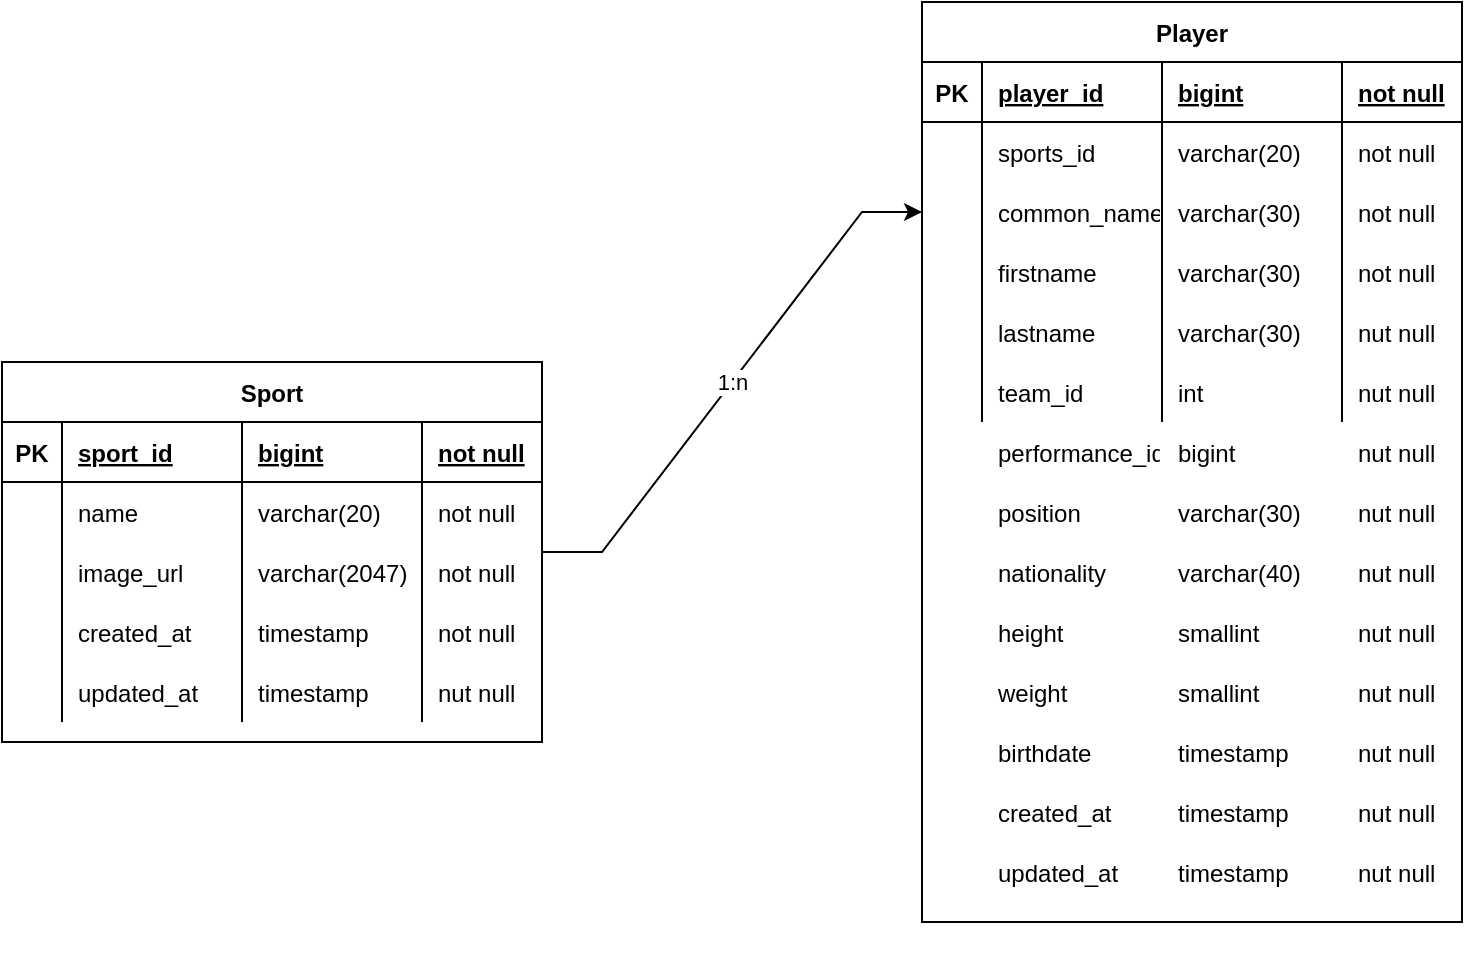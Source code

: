 <mxfile version="15.5.0" type="device"><diagram id="0nglCgXRLN3K0kIFxVAz" name="Page-1"><mxGraphModel dx="1167" dy="670" grid="1" gridSize="10" guides="1" tooltips="1" connect="1" arrows="1" fold="1" page="1" pageScale="1" pageWidth="827" pageHeight="1169" math="0" shadow="0"><root><mxCell id="0"/><mxCell id="1" parent="0"/><mxCell id="QvWTSDqB5AoYcqZgO9zM-27" value="1:n" style="edgeStyle=entityRelationEdgeStyle;rounded=0;orthogonalLoop=1;jettySize=auto;html=1;entryX=0;entryY=0.5;entryDx=0;entryDy=0;" parent="1" source="sSlwwLKLXFZYciMyNcI1-1" target="QvWTSDqB5AoYcqZgO9zM-12" edge="1"><mxGeometry relative="1" as="geometry"/></mxCell><mxCell id="sSlwwLKLXFZYciMyNcI1-1" value="Sport" style="shape=table;startSize=30;container=1;collapsible=1;childLayout=tableLayout;fixedRows=1;rowLines=0;fontStyle=1;align=center;resizeLast=1;" parent="1" vertex="1"><mxGeometry x="80" y="200" width="270" height="190" as="geometry"/></mxCell><mxCell id="sSlwwLKLXFZYciMyNcI1-2" value="" style="shape=partialRectangle;collapsible=0;dropTarget=0;pointerEvents=0;fillColor=none;top=0;left=0;bottom=1;right=0;points=[[0,0.5],[1,0.5]];portConstraint=eastwest;" parent="sSlwwLKLXFZYciMyNcI1-1" vertex="1"><mxGeometry y="30" width="270" height="30" as="geometry"/></mxCell><mxCell id="sSlwwLKLXFZYciMyNcI1-3" value="PK" style="shape=partialRectangle;connectable=0;fillColor=none;top=0;left=0;bottom=0;right=0;fontStyle=1;overflow=hidden;" parent="sSlwwLKLXFZYciMyNcI1-2" vertex="1"><mxGeometry width="30" height="30" as="geometry"><mxRectangle width="30" height="30" as="alternateBounds"/></mxGeometry></mxCell><mxCell id="sSlwwLKLXFZYciMyNcI1-4" value="sport_id" style="shape=partialRectangle;connectable=0;fillColor=none;top=0;left=0;bottom=0;right=0;align=left;spacingLeft=6;fontStyle=5;overflow=hidden;" parent="sSlwwLKLXFZYciMyNcI1-2" vertex="1"><mxGeometry x="30" width="90" height="30" as="geometry"><mxRectangle width="90" height="30" as="alternateBounds"/></mxGeometry></mxCell><mxCell id="sSlwwLKLXFZYciMyNcI1-26" value="bigint" style="shape=partialRectangle;connectable=0;fillColor=none;top=0;left=0;bottom=0;right=0;align=left;spacingLeft=6;fontStyle=5;overflow=hidden;" parent="sSlwwLKLXFZYciMyNcI1-2" vertex="1"><mxGeometry x="120" width="90" height="30" as="geometry"><mxRectangle width="90" height="30" as="alternateBounds"/></mxGeometry></mxCell><mxCell id="sSlwwLKLXFZYciMyNcI1-31" value="not null" style="shape=partialRectangle;connectable=0;fillColor=none;top=0;left=0;bottom=0;right=0;align=left;spacingLeft=6;fontStyle=5;overflow=hidden;" parent="sSlwwLKLXFZYciMyNcI1-2" vertex="1"><mxGeometry x="210" width="60" height="30" as="geometry"><mxRectangle width="60" height="30" as="alternateBounds"/></mxGeometry></mxCell><mxCell id="sSlwwLKLXFZYciMyNcI1-5" value="" style="shape=partialRectangle;collapsible=0;dropTarget=0;pointerEvents=0;fillColor=none;top=0;left=0;bottom=0;right=0;points=[[0,0.5],[1,0.5]];portConstraint=eastwest;" parent="sSlwwLKLXFZYciMyNcI1-1" vertex="1"><mxGeometry y="60" width="270" height="30" as="geometry"/></mxCell><mxCell id="sSlwwLKLXFZYciMyNcI1-6" value="" style="shape=partialRectangle;connectable=0;fillColor=none;top=0;left=0;bottom=0;right=0;editable=1;overflow=hidden;" parent="sSlwwLKLXFZYciMyNcI1-5" vertex="1"><mxGeometry width="30" height="30" as="geometry"><mxRectangle width="30" height="30" as="alternateBounds"/></mxGeometry></mxCell><mxCell id="sSlwwLKLXFZYciMyNcI1-7" value="name" style="shape=partialRectangle;connectable=0;fillColor=none;top=0;left=0;bottom=0;right=0;align=left;spacingLeft=6;overflow=hidden;" parent="sSlwwLKLXFZYciMyNcI1-5" vertex="1"><mxGeometry x="30" width="90" height="30" as="geometry"><mxRectangle width="90" height="30" as="alternateBounds"/></mxGeometry></mxCell><mxCell id="sSlwwLKLXFZYciMyNcI1-27" value="varchar(20)" style="shape=partialRectangle;connectable=0;fillColor=none;top=0;left=0;bottom=0;right=0;align=left;spacingLeft=6;overflow=hidden;" parent="sSlwwLKLXFZYciMyNcI1-5" vertex="1"><mxGeometry x="120" width="90" height="30" as="geometry"><mxRectangle width="90" height="30" as="alternateBounds"/></mxGeometry></mxCell><mxCell id="sSlwwLKLXFZYciMyNcI1-32" value="not null" style="shape=partialRectangle;connectable=0;fillColor=none;top=0;left=0;bottom=0;right=0;align=left;spacingLeft=6;overflow=hidden;" parent="sSlwwLKLXFZYciMyNcI1-5" vertex="1"><mxGeometry x="210" width="60" height="30" as="geometry"><mxRectangle width="60" height="30" as="alternateBounds"/></mxGeometry></mxCell><mxCell id="sSlwwLKLXFZYciMyNcI1-8" value="" style="shape=partialRectangle;collapsible=0;dropTarget=0;pointerEvents=0;fillColor=none;top=0;left=0;bottom=0;right=0;points=[[0,0.5],[1,0.5]];portConstraint=eastwest;" parent="sSlwwLKLXFZYciMyNcI1-1" vertex="1"><mxGeometry y="90" width="270" height="30" as="geometry"/></mxCell><mxCell id="sSlwwLKLXFZYciMyNcI1-9" value="" style="shape=partialRectangle;connectable=0;fillColor=none;top=0;left=0;bottom=0;right=0;editable=1;overflow=hidden;" parent="sSlwwLKLXFZYciMyNcI1-8" vertex="1"><mxGeometry width="30" height="30" as="geometry"><mxRectangle width="30" height="30" as="alternateBounds"/></mxGeometry></mxCell><mxCell id="sSlwwLKLXFZYciMyNcI1-10" value="image_url" style="shape=partialRectangle;connectable=0;fillColor=none;top=0;left=0;bottom=0;right=0;align=left;spacingLeft=6;overflow=hidden;" parent="sSlwwLKLXFZYciMyNcI1-8" vertex="1"><mxGeometry x="30" width="90" height="30" as="geometry"><mxRectangle width="90" height="30" as="alternateBounds"/></mxGeometry></mxCell><mxCell id="sSlwwLKLXFZYciMyNcI1-28" value="varchar(2047)" style="shape=partialRectangle;connectable=0;fillColor=none;top=0;left=0;bottom=0;right=0;align=left;spacingLeft=6;overflow=hidden;" parent="sSlwwLKLXFZYciMyNcI1-8" vertex="1"><mxGeometry x="120" width="90" height="30" as="geometry"><mxRectangle width="90" height="30" as="alternateBounds"/></mxGeometry></mxCell><mxCell id="sSlwwLKLXFZYciMyNcI1-33" value="not null" style="shape=partialRectangle;connectable=0;fillColor=none;top=0;left=0;bottom=0;right=0;align=left;spacingLeft=6;overflow=hidden;" parent="sSlwwLKLXFZYciMyNcI1-8" vertex="1"><mxGeometry x="210" width="60" height="30" as="geometry"><mxRectangle width="60" height="30" as="alternateBounds"/></mxGeometry></mxCell><mxCell id="sSlwwLKLXFZYciMyNcI1-11" value="" style="shape=partialRectangle;collapsible=0;dropTarget=0;pointerEvents=0;fillColor=none;top=0;left=0;bottom=0;right=0;points=[[0,0.5],[1,0.5]];portConstraint=eastwest;" parent="sSlwwLKLXFZYciMyNcI1-1" vertex="1"><mxGeometry y="120" width="270" height="30" as="geometry"/></mxCell><mxCell id="sSlwwLKLXFZYciMyNcI1-12" value="" style="shape=partialRectangle;connectable=0;fillColor=none;top=0;left=0;bottom=0;right=0;editable=1;overflow=hidden;" parent="sSlwwLKLXFZYciMyNcI1-11" vertex="1"><mxGeometry width="30" height="30" as="geometry"><mxRectangle width="30" height="30" as="alternateBounds"/></mxGeometry></mxCell><mxCell id="sSlwwLKLXFZYciMyNcI1-13" value="created_at" style="shape=partialRectangle;connectable=0;fillColor=none;top=0;left=0;bottom=0;right=0;align=left;spacingLeft=6;overflow=hidden;" parent="sSlwwLKLXFZYciMyNcI1-11" vertex="1"><mxGeometry x="30" width="90" height="30" as="geometry"><mxRectangle width="90" height="30" as="alternateBounds"/></mxGeometry></mxCell><mxCell id="sSlwwLKLXFZYciMyNcI1-29" value="timestamp" style="shape=partialRectangle;connectable=0;fillColor=none;top=0;left=0;bottom=0;right=0;align=left;spacingLeft=6;overflow=hidden;" parent="sSlwwLKLXFZYciMyNcI1-11" vertex="1"><mxGeometry x="120" width="90" height="30" as="geometry"><mxRectangle width="90" height="30" as="alternateBounds"/></mxGeometry></mxCell><mxCell id="sSlwwLKLXFZYciMyNcI1-34" value="not null" style="shape=partialRectangle;connectable=0;fillColor=none;top=0;left=0;bottom=0;right=0;align=left;spacingLeft=6;overflow=hidden;" parent="sSlwwLKLXFZYciMyNcI1-11" vertex="1"><mxGeometry x="210" width="60" height="30" as="geometry"><mxRectangle width="60" height="30" as="alternateBounds"/></mxGeometry></mxCell><mxCell id="sSlwwLKLXFZYciMyNcI1-23" style="shape=partialRectangle;collapsible=0;dropTarget=0;pointerEvents=0;fillColor=none;top=0;left=0;bottom=0;right=0;points=[[0,0.5],[1,0.5]];portConstraint=eastwest;" parent="sSlwwLKLXFZYciMyNcI1-1" vertex="1"><mxGeometry y="150" width="270" height="30" as="geometry"/></mxCell><mxCell id="sSlwwLKLXFZYciMyNcI1-24" style="shape=partialRectangle;connectable=0;fillColor=none;top=0;left=0;bottom=0;right=0;editable=1;overflow=hidden;" parent="sSlwwLKLXFZYciMyNcI1-23" vertex="1"><mxGeometry width="30" height="30" as="geometry"><mxRectangle width="30" height="30" as="alternateBounds"/></mxGeometry></mxCell><mxCell id="sSlwwLKLXFZYciMyNcI1-25" value="updated_at" style="shape=partialRectangle;connectable=0;fillColor=none;top=0;left=0;bottom=0;right=0;align=left;spacingLeft=6;overflow=hidden;" parent="sSlwwLKLXFZYciMyNcI1-23" vertex="1"><mxGeometry x="30" width="90" height="30" as="geometry"><mxRectangle width="90" height="30" as="alternateBounds"/></mxGeometry></mxCell><mxCell id="sSlwwLKLXFZYciMyNcI1-30" value="timestamp" style="shape=partialRectangle;connectable=0;fillColor=none;top=0;left=0;bottom=0;right=0;align=left;spacingLeft=6;overflow=hidden;" parent="sSlwwLKLXFZYciMyNcI1-23" vertex="1"><mxGeometry x="120" width="90" height="30" as="geometry"><mxRectangle width="90" height="30" as="alternateBounds"/></mxGeometry></mxCell><mxCell id="sSlwwLKLXFZYciMyNcI1-35" value="nut null" style="shape=partialRectangle;connectable=0;fillColor=none;top=0;left=0;bottom=0;right=0;align=left;spacingLeft=6;overflow=hidden;" parent="sSlwwLKLXFZYciMyNcI1-23" vertex="1"><mxGeometry x="210" width="60" height="30" as="geometry"><mxRectangle width="60" height="30" as="alternateBounds"/></mxGeometry></mxCell><mxCell id="QvWTSDqB5AoYcqZgO9zM-1" value="Player" style="shape=table;startSize=30;container=1;collapsible=1;childLayout=tableLayout;fixedRows=1;rowLines=0;fontStyle=1;align=center;resizeLast=1;" parent="1" vertex="1"><mxGeometry x="540" y="20" width="270" height="460" as="geometry"/></mxCell><mxCell id="QvWTSDqB5AoYcqZgO9zM-2" value="" style="shape=partialRectangle;collapsible=0;dropTarget=0;pointerEvents=0;fillColor=none;top=0;left=0;bottom=1;right=0;points=[[0,0.5],[1,0.5]];portConstraint=eastwest;" parent="QvWTSDqB5AoYcqZgO9zM-1" vertex="1"><mxGeometry y="30" width="270" height="30" as="geometry"/></mxCell><mxCell id="QvWTSDqB5AoYcqZgO9zM-3" value="PK" style="shape=partialRectangle;connectable=0;fillColor=none;top=0;left=0;bottom=0;right=0;fontStyle=1;overflow=hidden;" parent="QvWTSDqB5AoYcqZgO9zM-2" vertex="1"><mxGeometry width="30" height="30" as="geometry"><mxRectangle width="30" height="30" as="alternateBounds"/></mxGeometry></mxCell><mxCell id="QvWTSDqB5AoYcqZgO9zM-4" value="player_id" style="shape=partialRectangle;connectable=0;fillColor=none;top=0;left=0;bottom=0;right=0;align=left;spacingLeft=6;fontStyle=5;overflow=hidden;" parent="QvWTSDqB5AoYcqZgO9zM-2" vertex="1"><mxGeometry x="30" width="90" height="30" as="geometry"><mxRectangle width="90" height="30" as="alternateBounds"/></mxGeometry></mxCell><mxCell id="QvWTSDqB5AoYcqZgO9zM-5" value="bigint" style="shape=partialRectangle;connectable=0;fillColor=none;top=0;left=0;bottom=0;right=0;align=left;spacingLeft=6;fontStyle=5;overflow=hidden;" parent="QvWTSDqB5AoYcqZgO9zM-2" vertex="1"><mxGeometry x="120" width="90" height="30" as="geometry"><mxRectangle width="90" height="30" as="alternateBounds"/></mxGeometry></mxCell><mxCell id="QvWTSDqB5AoYcqZgO9zM-6" value="not null" style="shape=partialRectangle;connectable=0;fillColor=none;top=0;left=0;bottom=0;right=0;align=left;spacingLeft=6;fontStyle=5;overflow=hidden;" parent="QvWTSDqB5AoYcqZgO9zM-2" vertex="1"><mxGeometry x="210" width="60" height="30" as="geometry"><mxRectangle width="60" height="30" as="alternateBounds"/></mxGeometry></mxCell><mxCell id="QvWTSDqB5AoYcqZgO9zM-7" value="" style="shape=partialRectangle;collapsible=0;dropTarget=0;pointerEvents=0;fillColor=none;top=0;left=0;bottom=0;right=0;points=[[0,0.5],[1,0.5]];portConstraint=eastwest;" parent="QvWTSDqB5AoYcqZgO9zM-1" vertex="1"><mxGeometry y="60" width="270" height="30" as="geometry"/></mxCell><mxCell id="QvWTSDqB5AoYcqZgO9zM-8" value="" style="shape=partialRectangle;connectable=0;fillColor=none;top=0;left=0;bottom=0;right=0;editable=1;overflow=hidden;" parent="QvWTSDqB5AoYcqZgO9zM-7" vertex="1"><mxGeometry width="30" height="30" as="geometry"><mxRectangle width="30" height="30" as="alternateBounds"/></mxGeometry></mxCell><mxCell id="QvWTSDqB5AoYcqZgO9zM-9" value="sports_id" style="shape=partialRectangle;connectable=0;fillColor=none;top=0;left=0;bottom=0;right=0;align=left;spacingLeft=6;overflow=hidden;" parent="QvWTSDqB5AoYcqZgO9zM-7" vertex="1"><mxGeometry x="30" width="90" height="30" as="geometry"><mxRectangle width="90" height="30" as="alternateBounds"/></mxGeometry></mxCell><mxCell id="QvWTSDqB5AoYcqZgO9zM-10" value="varchar(20)" style="shape=partialRectangle;connectable=0;fillColor=none;top=0;left=0;bottom=0;right=0;align=left;spacingLeft=6;overflow=hidden;" parent="QvWTSDqB5AoYcqZgO9zM-7" vertex="1"><mxGeometry x="120" width="90" height="30" as="geometry"><mxRectangle width="90" height="30" as="alternateBounds"/></mxGeometry></mxCell><mxCell id="QvWTSDqB5AoYcqZgO9zM-11" value="not null" style="shape=partialRectangle;connectable=0;fillColor=none;top=0;left=0;bottom=0;right=0;align=left;spacingLeft=6;overflow=hidden;" parent="QvWTSDqB5AoYcqZgO9zM-7" vertex="1"><mxGeometry x="210" width="60" height="30" as="geometry"><mxRectangle width="60" height="30" as="alternateBounds"/></mxGeometry></mxCell><mxCell id="QvWTSDqB5AoYcqZgO9zM-12" value="" style="shape=partialRectangle;collapsible=0;dropTarget=0;pointerEvents=0;fillColor=none;top=0;left=0;bottom=0;right=0;points=[[0,0.5],[1,0.5]];portConstraint=eastwest;" parent="QvWTSDqB5AoYcqZgO9zM-1" vertex="1"><mxGeometry y="90" width="270" height="30" as="geometry"/></mxCell><mxCell id="QvWTSDqB5AoYcqZgO9zM-13" value="" style="shape=partialRectangle;connectable=0;fillColor=none;top=0;left=0;bottom=0;right=0;editable=1;overflow=hidden;" parent="QvWTSDqB5AoYcqZgO9zM-12" vertex="1"><mxGeometry width="30" height="30" as="geometry"><mxRectangle width="30" height="30" as="alternateBounds"/></mxGeometry></mxCell><mxCell id="QvWTSDqB5AoYcqZgO9zM-14" value="common_name" style="shape=partialRectangle;connectable=0;fillColor=none;top=0;left=0;bottom=0;right=0;align=left;spacingLeft=6;overflow=hidden;" parent="QvWTSDqB5AoYcqZgO9zM-12" vertex="1"><mxGeometry x="30" width="90" height="30" as="geometry"><mxRectangle width="90" height="30" as="alternateBounds"/></mxGeometry></mxCell><mxCell id="QvWTSDqB5AoYcqZgO9zM-15" value="varchar(30)" style="shape=partialRectangle;connectable=0;fillColor=none;top=0;left=0;bottom=0;right=0;align=left;spacingLeft=6;overflow=hidden;" parent="QvWTSDqB5AoYcqZgO9zM-12" vertex="1"><mxGeometry x="120" width="90" height="30" as="geometry"><mxRectangle width="90" height="30" as="alternateBounds"/></mxGeometry></mxCell><mxCell id="QvWTSDqB5AoYcqZgO9zM-16" value="not null" style="shape=partialRectangle;connectable=0;fillColor=none;top=0;left=0;bottom=0;right=0;align=left;spacingLeft=6;overflow=hidden;" parent="QvWTSDqB5AoYcqZgO9zM-12" vertex="1"><mxGeometry x="210" width="60" height="30" as="geometry"><mxRectangle width="60" height="30" as="alternateBounds"/></mxGeometry></mxCell><mxCell id="QvWTSDqB5AoYcqZgO9zM-17" value="" style="shape=partialRectangle;collapsible=0;dropTarget=0;pointerEvents=0;fillColor=none;top=0;left=0;bottom=0;right=0;points=[[0,0.5],[1,0.5]];portConstraint=eastwest;" parent="QvWTSDqB5AoYcqZgO9zM-1" vertex="1"><mxGeometry y="120" width="270" height="30" as="geometry"/></mxCell><mxCell id="QvWTSDqB5AoYcqZgO9zM-18" value="" style="shape=partialRectangle;connectable=0;fillColor=none;top=0;left=0;bottom=0;right=0;editable=1;overflow=hidden;" parent="QvWTSDqB5AoYcqZgO9zM-17" vertex="1"><mxGeometry width="30" height="30" as="geometry"><mxRectangle width="30" height="30" as="alternateBounds"/></mxGeometry></mxCell><mxCell id="QvWTSDqB5AoYcqZgO9zM-19" value="firstname" style="shape=partialRectangle;connectable=0;fillColor=none;top=0;left=0;bottom=0;right=0;align=left;spacingLeft=6;overflow=hidden;" parent="QvWTSDqB5AoYcqZgO9zM-17" vertex="1"><mxGeometry x="30" width="90" height="30" as="geometry"><mxRectangle width="90" height="30" as="alternateBounds"/></mxGeometry></mxCell><mxCell id="QvWTSDqB5AoYcqZgO9zM-20" value="varchar(30)" style="shape=partialRectangle;connectable=0;fillColor=none;top=0;left=0;bottom=0;right=0;align=left;spacingLeft=6;overflow=hidden;" parent="QvWTSDqB5AoYcqZgO9zM-17" vertex="1"><mxGeometry x="120" width="90" height="30" as="geometry"><mxRectangle width="90" height="30" as="alternateBounds"/></mxGeometry></mxCell><mxCell id="QvWTSDqB5AoYcqZgO9zM-21" value="not null" style="shape=partialRectangle;connectable=0;fillColor=none;top=0;left=0;bottom=0;right=0;align=left;spacingLeft=6;overflow=hidden;" parent="QvWTSDqB5AoYcqZgO9zM-17" vertex="1"><mxGeometry x="210" width="60" height="30" as="geometry"><mxRectangle width="60" height="30" as="alternateBounds"/></mxGeometry></mxCell><mxCell id="QvWTSDqB5AoYcqZgO9zM-88" style="shape=partialRectangle;collapsible=0;dropTarget=0;pointerEvents=0;fillColor=none;top=0;left=0;bottom=0;right=0;points=[[0,0.5],[1,0.5]];portConstraint=eastwest;" parent="QvWTSDqB5AoYcqZgO9zM-1" vertex="1"><mxGeometry y="150" width="270" height="30" as="geometry"/></mxCell><mxCell id="QvWTSDqB5AoYcqZgO9zM-89" style="shape=partialRectangle;connectable=0;fillColor=none;top=0;left=0;bottom=0;right=0;editable=1;overflow=hidden;" parent="QvWTSDqB5AoYcqZgO9zM-88" vertex="1"><mxGeometry width="30" height="30" as="geometry"><mxRectangle width="30" height="30" as="alternateBounds"/></mxGeometry></mxCell><mxCell id="QvWTSDqB5AoYcqZgO9zM-90" value="lastname" style="shape=partialRectangle;connectable=0;fillColor=none;top=0;left=0;bottom=0;right=0;align=left;spacingLeft=6;overflow=hidden;" parent="QvWTSDqB5AoYcqZgO9zM-88" vertex="1"><mxGeometry x="30" width="90" height="30" as="geometry"><mxRectangle width="90" height="30" as="alternateBounds"/></mxGeometry></mxCell><mxCell id="QvWTSDqB5AoYcqZgO9zM-91" value="varchar(30)" style="shape=partialRectangle;connectable=0;fillColor=none;top=0;left=0;bottom=0;right=0;align=left;spacingLeft=6;overflow=hidden;" parent="QvWTSDqB5AoYcqZgO9zM-88" vertex="1"><mxGeometry x="120" width="90" height="30" as="geometry"><mxRectangle width="90" height="30" as="alternateBounds"/></mxGeometry></mxCell><mxCell id="QvWTSDqB5AoYcqZgO9zM-92" value="nut null" style="shape=partialRectangle;connectable=0;fillColor=none;top=0;left=0;bottom=0;right=0;align=left;spacingLeft=6;overflow=hidden;" parent="QvWTSDqB5AoYcqZgO9zM-88" vertex="1"><mxGeometry x="210" width="60" height="30" as="geometry"><mxRectangle width="60" height="30" as="alternateBounds"/></mxGeometry></mxCell><mxCell id="QvWTSDqB5AoYcqZgO9zM-93" style="shape=partialRectangle;collapsible=0;dropTarget=0;pointerEvents=0;fillColor=none;top=0;left=0;bottom=0;right=0;points=[[0,0.5],[1,0.5]];portConstraint=eastwest;" parent="QvWTSDqB5AoYcqZgO9zM-1" vertex="1"><mxGeometry y="180" width="270" height="30" as="geometry"/></mxCell><mxCell id="QvWTSDqB5AoYcqZgO9zM-94" style="shape=partialRectangle;connectable=0;fillColor=none;top=0;left=0;bottom=0;right=0;editable=1;overflow=hidden;" parent="QvWTSDqB5AoYcqZgO9zM-93" vertex="1"><mxGeometry width="30" height="30" as="geometry"><mxRectangle width="30" height="30" as="alternateBounds"/></mxGeometry></mxCell><mxCell id="QvWTSDqB5AoYcqZgO9zM-95" value="" style="shape=partialRectangle;connectable=0;fillColor=none;top=0;left=0;bottom=0;right=0;align=left;spacingLeft=6;overflow=hidden;" parent="QvWTSDqB5AoYcqZgO9zM-93" vertex="1"><mxGeometry x="30" width="90" height="30" as="geometry"><mxRectangle width="90" height="30" as="alternateBounds"/></mxGeometry></mxCell><mxCell id="QvWTSDqB5AoYcqZgO9zM-96" value="" style="shape=partialRectangle;connectable=0;fillColor=none;top=0;left=0;bottom=0;right=0;align=left;spacingLeft=6;overflow=hidden;" parent="QvWTSDqB5AoYcqZgO9zM-93" vertex="1"><mxGeometry x="120" width="90" height="30" as="geometry"><mxRectangle width="90" height="30" as="alternateBounds"/></mxGeometry></mxCell><mxCell id="QvWTSDqB5AoYcqZgO9zM-97" value="" style="shape=partialRectangle;connectable=0;fillColor=none;top=0;left=0;bottom=0;right=0;align=left;spacingLeft=6;overflow=hidden;" parent="QvWTSDqB5AoYcqZgO9zM-93" vertex="1"><mxGeometry x="210" width="60" height="30" as="geometry"><mxRectangle width="60" height="30" as="alternateBounds"/></mxGeometry></mxCell><mxCell id="GW5I81-F5T0GL000kvfF-56" style="shape=partialRectangle;collapsible=0;dropTarget=0;pointerEvents=0;fillColor=none;top=0;left=0;bottom=0;right=0;points=[[0,0.5],[1,0.5]];portConstraint=eastwest;" vertex="1" parent="1"><mxGeometry x="540" y="200" width="270" height="30" as="geometry"/></mxCell><mxCell id="GW5I81-F5T0GL000kvfF-57" style="shape=partialRectangle;connectable=0;fillColor=none;top=0;left=0;bottom=0;right=0;editable=1;overflow=hidden;" vertex="1" parent="GW5I81-F5T0GL000kvfF-56"><mxGeometry width="30" height="30" as="geometry"><mxRectangle width="30" height="30" as="alternateBounds"/></mxGeometry></mxCell><mxCell id="GW5I81-F5T0GL000kvfF-58" value="team_id" style="shape=partialRectangle;connectable=0;fillColor=none;top=0;left=0;bottom=0;right=0;align=left;spacingLeft=6;overflow=hidden;" vertex="1" parent="GW5I81-F5T0GL000kvfF-56"><mxGeometry x="30" width="90" height="30" as="geometry"><mxRectangle width="90" height="30" as="alternateBounds"/></mxGeometry></mxCell><mxCell id="GW5I81-F5T0GL000kvfF-59" value="int" style="shape=partialRectangle;connectable=0;fillColor=none;top=0;left=0;bottom=0;right=0;align=left;spacingLeft=6;overflow=hidden;" vertex="1" parent="GW5I81-F5T0GL000kvfF-56"><mxGeometry x="120" width="90" height="30" as="geometry"><mxRectangle width="90" height="30" as="alternateBounds"/></mxGeometry></mxCell><mxCell id="GW5I81-F5T0GL000kvfF-60" value="nut null" style="shape=partialRectangle;connectable=0;fillColor=none;top=0;left=0;bottom=0;right=0;align=left;spacingLeft=6;overflow=hidden;" vertex="1" parent="GW5I81-F5T0GL000kvfF-56"><mxGeometry x="210" width="60" height="30" as="geometry"><mxRectangle width="60" height="30" as="alternateBounds"/></mxGeometry></mxCell><mxCell id="GW5I81-F5T0GL000kvfF-61" style="shape=partialRectangle;collapsible=0;dropTarget=0;pointerEvents=0;fillColor=none;top=0;left=0;bottom=0;right=0;points=[[0,0.5],[1,0.5]];portConstraint=eastwest;" vertex="1" parent="1"><mxGeometry x="540" y="230" width="270" height="30" as="geometry"/></mxCell><mxCell id="GW5I81-F5T0GL000kvfF-62" style="shape=partialRectangle;connectable=0;fillColor=none;top=0;left=0;bottom=0;right=0;editable=1;overflow=hidden;" vertex="1" parent="GW5I81-F5T0GL000kvfF-61"><mxGeometry width="30" height="30" as="geometry"><mxRectangle width="30" height="30" as="alternateBounds"/></mxGeometry></mxCell><mxCell id="GW5I81-F5T0GL000kvfF-63" value="performance_id" style="shape=partialRectangle;connectable=0;fillColor=none;top=0;left=0;bottom=0;right=0;align=left;spacingLeft=6;overflow=hidden;" vertex="1" parent="GW5I81-F5T0GL000kvfF-61"><mxGeometry x="30" width="90" height="30" as="geometry"><mxRectangle width="90" height="30" as="alternateBounds"/></mxGeometry></mxCell><mxCell id="GW5I81-F5T0GL000kvfF-64" value="bigint" style="shape=partialRectangle;connectable=0;fillColor=none;top=0;left=0;bottom=0;right=0;align=left;spacingLeft=6;overflow=hidden;" vertex="1" parent="GW5I81-F5T0GL000kvfF-61"><mxGeometry x="120" width="90" height="30" as="geometry"><mxRectangle width="90" height="30" as="alternateBounds"/></mxGeometry></mxCell><mxCell id="GW5I81-F5T0GL000kvfF-65" value="nut null" style="shape=partialRectangle;connectable=0;fillColor=none;top=0;left=0;bottom=0;right=0;align=left;spacingLeft=6;overflow=hidden;" vertex="1" parent="GW5I81-F5T0GL000kvfF-61"><mxGeometry x="210" width="60" height="30" as="geometry"><mxRectangle width="60" height="30" as="alternateBounds"/></mxGeometry></mxCell><mxCell id="GW5I81-F5T0GL000kvfF-66" style="shape=partialRectangle;collapsible=0;dropTarget=0;pointerEvents=0;fillColor=none;top=0;left=0;bottom=0;right=0;points=[[0,0.5],[1,0.5]];portConstraint=eastwest;" vertex="1" parent="1"><mxGeometry x="540" y="260" width="270" height="30" as="geometry"/></mxCell><mxCell id="GW5I81-F5T0GL000kvfF-67" style="shape=partialRectangle;connectable=0;fillColor=none;top=0;left=0;bottom=0;right=0;editable=1;overflow=hidden;" vertex="1" parent="GW5I81-F5T0GL000kvfF-66"><mxGeometry width="30" height="30" as="geometry"><mxRectangle width="30" height="30" as="alternateBounds"/></mxGeometry></mxCell><mxCell id="GW5I81-F5T0GL000kvfF-68" value="position" style="shape=partialRectangle;connectable=0;fillColor=none;top=0;left=0;bottom=0;right=0;align=left;spacingLeft=6;overflow=hidden;" vertex="1" parent="GW5I81-F5T0GL000kvfF-66"><mxGeometry x="30" width="90" height="30" as="geometry"><mxRectangle width="90" height="30" as="alternateBounds"/></mxGeometry></mxCell><mxCell id="GW5I81-F5T0GL000kvfF-69" value="varchar(30)" style="shape=partialRectangle;connectable=0;fillColor=none;top=0;left=0;bottom=0;right=0;align=left;spacingLeft=6;overflow=hidden;" vertex="1" parent="GW5I81-F5T0GL000kvfF-66"><mxGeometry x="120" width="90" height="30" as="geometry"><mxRectangle width="90" height="30" as="alternateBounds"/></mxGeometry></mxCell><mxCell id="GW5I81-F5T0GL000kvfF-70" value="nut null" style="shape=partialRectangle;connectable=0;fillColor=none;top=0;left=0;bottom=0;right=0;align=left;spacingLeft=6;overflow=hidden;" vertex="1" parent="GW5I81-F5T0GL000kvfF-66"><mxGeometry x="210" width="60" height="30" as="geometry"><mxRectangle width="60" height="30" as="alternateBounds"/></mxGeometry></mxCell><mxCell id="GW5I81-F5T0GL000kvfF-71" style="shape=partialRectangle;collapsible=0;dropTarget=0;pointerEvents=0;fillColor=none;top=0;left=0;bottom=0;right=0;points=[[0,0.5],[1,0.5]];portConstraint=eastwest;" vertex="1" parent="1"><mxGeometry x="540" y="290" width="270" height="30" as="geometry"/></mxCell><mxCell id="GW5I81-F5T0GL000kvfF-72" style="shape=partialRectangle;connectable=0;fillColor=none;top=0;left=0;bottom=0;right=0;editable=1;overflow=hidden;" vertex="1" parent="GW5I81-F5T0GL000kvfF-71"><mxGeometry width="30" height="30" as="geometry"><mxRectangle width="30" height="30" as="alternateBounds"/></mxGeometry></mxCell><mxCell id="GW5I81-F5T0GL000kvfF-73" value="nationality" style="shape=partialRectangle;connectable=0;fillColor=none;top=0;left=0;bottom=0;right=0;align=left;spacingLeft=6;overflow=hidden;" vertex="1" parent="GW5I81-F5T0GL000kvfF-71"><mxGeometry x="30" width="90" height="30" as="geometry"><mxRectangle width="90" height="30" as="alternateBounds"/></mxGeometry></mxCell><mxCell id="GW5I81-F5T0GL000kvfF-74" value="varchar(40)" style="shape=partialRectangle;connectable=0;fillColor=none;top=0;left=0;bottom=0;right=0;align=left;spacingLeft=6;overflow=hidden;" vertex="1" parent="GW5I81-F5T0GL000kvfF-71"><mxGeometry x="120" width="90" height="30" as="geometry"><mxRectangle width="90" height="30" as="alternateBounds"/></mxGeometry></mxCell><mxCell id="GW5I81-F5T0GL000kvfF-75" value="nut null" style="shape=partialRectangle;connectable=0;fillColor=none;top=0;left=0;bottom=0;right=0;align=left;spacingLeft=6;overflow=hidden;" vertex="1" parent="GW5I81-F5T0GL000kvfF-71"><mxGeometry x="210" width="60" height="30" as="geometry"><mxRectangle width="60" height="30" as="alternateBounds"/></mxGeometry></mxCell><mxCell id="GW5I81-F5T0GL000kvfF-76" style="shape=partialRectangle;collapsible=0;dropTarget=0;pointerEvents=0;fillColor=none;top=0;left=0;bottom=0;right=0;points=[[0,0.5],[1,0.5]];portConstraint=eastwest;" vertex="1" parent="1"><mxGeometry x="540" y="320" width="270" height="30" as="geometry"/></mxCell><mxCell id="GW5I81-F5T0GL000kvfF-77" style="shape=partialRectangle;connectable=0;fillColor=none;top=0;left=0;bottom=0;right=0;editable=1;overflow=hidden;" vertex="1" parent="GW5I81-F5T0GL000kvfF-76"><mxGeometry width="30" height="30" as="geometry"><mxRectangle width="30" height="30" as="alternateBounds"/></mxGeometry></mxCell><mxCell id="GW5I81-F5T0GL000kvfF-78" value="height" style="shape=partialRectangle;connectable=0;fillColor=none;top=0;left=0;bottom=0;right=0;align=left;spacingLeft=6;overflow=hidden;" vertex="1" parent="GW5I81-F5T0GL000kvfF-76"><mxGeometry x="30" width="90" height="30" as="geometry"><mxRectangle width="90" height="30" as="alternateBounds"/></mxGeometry></mxCell><mxCell id="GW5I81-F5T0GL000kvfF-79" value="smallint" style="shape=partialRectangle;connectable=0;fillColor=none;top=0;left=0;bottom=0;right=0;align=left;spacingLeft=6;overflow=hidden;" vertex="1" parent="GW5I81-F5T0GL000kvfF-76"><mxGeometry x="120" width="90" height="30" as="geometry"><mxRectangle width="90" height="30" as="alternateBounds"/></mxGeometry></mxCell><mxCell id="GW5I81-F5T0GL000kvfF-80" value="nut null" style="shape=partialRectangle;connectable=0;fillColor=none;top=0;left=0;bottom=0;right=0;align=left;spacingLeft=6;overflow=hidden;" vertex="1" parent="GW5I81-F5T0GL000kvfF-76"><mxGeometry x="210" width="60" height="30" as="geometry"><mxRectangle width="60" height="30" as="alternateBounds"/></mxGeometry></mxCell><mxCell id="GW5I81-F5T0GL000kvfF-81" style="shape=partialRectangle;collapsible=0;dropTarget=0;pointerEvents=0;fillColor=none;top=0;left=0;bottom=0;right=0;points=[[0,0.5],[1,0.5]];portConstraint=eastwest;" vertex="1" parent="1"><mxGeometry x="540" y="350" width="270" height="30" as="geometry"/></mxCell><mxCell id="GW5I81-F5T0GL000kvfF-82" style="shape=partialRectangle;connectable=0;fillColor=none;top=0;left=0;bottom=0;right=0;editable=1;overflow=hidden;" vertex="1" parent="GW5I81-F5T0GL000kvfF-81"><mxGeometry width="30" height="30" as="geometry"><mxRectangle width="30" height="30" as="alternateBounds"/></mxGeometry></mxCell><mxCell id="GW5I81-F5T0GL000kvfF-83" value="weight" style="shape=partialRectangle;connectable=0;fillColor=none;top=0;left=0;bottom=0;right=0;align=left;spacingLeft=6;overflow=hidden;" vertex="1" parent="GW5I81-F5T0GL000kvfF-81"><mxGeometry x="30" width="90" height="30" as="geometry"><mxRectangle width="90" height="30" as="alternateBounds"/></mxGeometry></mxCell><mxCell id="GW5I81-F5T0GL000kvfF-84" value="smallint" style="shape=partialRectangle;connectable=0;fillColor=none;top=0;left=0;bottom=0;right=0;align=left;spacingLeft=6;overflow=hidden;" vertex="1" parent="GW5I81-F5T0GL000kvfF-81"><mxGeometry x="120" width="90" height="30" as="geometry"><mxRectangle width="90" height="30" as="alternateBounds"/></mxGeometry></mxCell><mxCell id="GW5I81-F5T0GL000kvfF-85" value="nut null" style="shape=partialRectangle;connectable=0;fillColor=none;top=0;left=0;bottom=0;right=0;align=left;spacingLeft=6;overflow=hidden;" vertex="1" parent="GW5I81-F5T0GL000kvfF-81"><mxGeometry x="210" width="60" height="30" as="geometry"><mxRectangle width="60" height="30" as="alternateBounds"/></mxGeometry></mxCell><mxCell id="GW5I81-F5T0GL000kvfF-86" style="shape=partialRectangle;collapsible=0;dropTarget=0;pointerEvents=0;fillColor=none;top=0;left=0;bottom=0;right=0;points=[[0,0.5],[1,0.5]];portConstraint=eastwest;" vertex="1" parent="1"><mxGeometry x="540" y="380" width="270" height="30" as="geometry"/></mxCell><mxCell id="GW5I81-F5T0GL000kvfF-87" style="shape=partialRectangle;connectable=0;fillColor=none;top=0;left=0;bottom=0;right=0;editable=1;overflow=hidden;" vertex="1" parent="GW5I81-F5T0GL000kvfF-86"><mxGeometry width="30" height="30" as="geometry"><mxRectangle width="30" height="30" as="alternateBounds"/></mxGeometry></mxCell><mxCell id="GW5I81-F5T0GL000kvfF-88" value="birthdate" style="shape=partialRectangle;connectable=0;fillColor=none;top=0;left=0;bottom=0;right=0;align=left;spacingLeft=6;overflow=hidden;" vertex="1" parent="GW5I81-F5T0GL000kvfF-86"><mxGeometry x="30" width="90" height="30" as="geometry"><mxRectangle width="90" height="30" as="alternateBounds"/></mxGeometry></mxCell><mxCell id="GW5I81-F5T0GL000kvfF-89" value="timestamp" style="shape=partialRectangle;connectable=0;fillColor=none;top=0;left=0;bottom=0;right=0;align=left;spacingLeft=6;overflow=hidden;" vertex="1" parent="GW5I81-F5T0GL000kvfF-86"><mxGeometry x="120" width="90" height="30" as="geometry"><mxRectangle width="90" height="30" as="alternateBounds"/></mxGeometry></mxCell><mxCell id="GW5I81-F5T0GL000kvfF-90" value="nut null" style="shape=partialRectangle;connectable=0;fillColor=none;top=0;left=0;bottom=0;right=0;align=left;spacingLeft=6;overflow=hidden;" vertex="1" parent="GW5I81-F5T0GL000kvfF-86"><mxGeometry x="210" width="60" height="30" as="geometry"><mxRectangle width="60" height="30" as="alternateBounds"/></mxGeometry></mxCell><mxCell id="GW5I81-F5T0GL000kvfF-91" style="shape=partialRectangle;collapsible=0;dropTarget=0;pointerEvents=0;fillColor=none;top=0;left=0;bottom=0;right=0;points=[[0,0.5],[1,0.5]];portConstraint=eastwest;" vertex="1" parent="1"><mxGeometry x="540" y="410" width="270" height="30" as="geometry"/></mxCell><mxCell id="GW5I81-F5T0GL000kvfF-92" style="shape=partialRectangle;connectable=0;fillColor=none;top=0;left=0;bottom=0;right=0;editable=1;overflow=hidden;" vertex="1" parent="GW5I81-F5T0GL000kvfF-91"><mxGeometry width="30" height="30" as="geometry"><mxRectangle width="30" height="30" as="alternateBounds"/></mxGeometry></mxCell><mxCell id="GW5I81-F5T0GL000kvfF-93" value="created_at" style="shape=partialRectangle;connectable=0;fillColor=none;top=0;left=0;bottom=0;right=0;align=left;spacingLeft=6;overflow=hidden;" vertex="1" parent="GW5I81-F5T0GL000kvfF-91"><mxGeometry x="30" width="90" height="30" as="geometry"><mxRectangle width="90" height="30" as="alternateBounds"/></mxGeometry></mxCell><mxCell id="GW5I81-F5T0GL000kvfF-94" value="timestamp" style="shape=partialRectangle;connectable=0;fillColor=none;top=0;left=0;bottom=0;right=0;align=left;spacingLeft=6;overflow=hidden;" vertex="1" parent="GW5I81-F5T0GL000kvfF-91"><mxGeometry x="120" width="90" height="30" as="geometry"><mxRectangle width="90" height="30" as="alternateBounds"/></mxGeometry></mxCell><mxCell id="GW5I81-F5T0GL000kvfF-95" value="nut null" style="shape=partialRectangle;connectable=0;fillColor=none;top=0;left=0;bottom=0;right=0;align=left;spacingLeft=6;overflow=hidden;" vertex="1" parent="GW5I81-F5T0GL000kvfF-91"><mxGeometry x="210" width="60" height="30" as="geometry"><mxRectangle width="60" height="30" as="alternateBounds"/></mxGeometry></mxCell><mxCell id="GW5I81-F5T0GL000kvfF-96" style="shape=partialRectangle;collapsible=0;dropTarget=0;pointerEvents=0;fillColor=none;top=0;left=0;bottom=0;right=0;points=[[0,0.5],[1,0.5]];portConstraint=eastwest;" vertex="1" parent="1"><mxGeometry x="540" y="440" width="270" height="30" as="geometry"/></mxCell><mxCell id="GW5I81-F5T0GL000kvfF-97" style="shape=partialRectangle;connectable=0;fillColor=none;top=0;left=0;bottom=0;right=0;editable=1;overflow=hidden;" vertex="1" parent="GW5I81-F5T0GL000kvfF-96"><mxGeometry width="30" height="30" as="geometry"><mxRectangle width="30" height="30" as="alternateBounds"/></mxGeometry></mxCell><mxCell id="GW5I81-F5T0GL000kvfF-98" value="updated_at" style="shape=partialRectangle;connectable=0;fillColor=none;top=0;left=0;bottom=0;right=0;align=left;spacingLeft=6;overflow=hidden;" vertex="1" parent="GW5I81-F5T0GL000kvfF-96"><mxGeometry x="30" width="90" height="30" as="geometry"><mxRectangle width="90" height="30" as="alternateBounds"/></mxGeometry></mxCell><mxCell id="GW5I81-F5T0GL000kvfF-99" value="timestamp" style="shape=partialRectangle;connectable=0;fillColor=none;top=0;left=0;bottom=0;right=0;align=left;spacingLeft=6;overflow=hidden;" vertex="1" parent="GW5I81-F5T0GL000kvfF-96"><mxGeometry x="120" width="90" height="30" as="geometry"><mxRectangle width="90" height="30" as="alternateBounds"/></mxGeometry></mxCell><mxCell id="GW5I81-F5T0GL000kvfF-100" value="nut null" style="shape=partialRectangle;connectable=0;fillColor=none;top=0;left=0;bottom=0;right=0;align=left;spacingLeft=6;overflow=hidden;" vertex="1" parent="GW5I81-F5T0GL000kvfF-96"><mxGeometry x="210" width="60" height="30" as="geometry"><mxRectangle width="60" height="30" as="alternateBounds"/></mxGeometry></mxCell><mxCell id="GW5I81-F5T0GL000kvfF-101" style="shape=partialRectangle;collapsible=0;dropTarget=0;pointerEvents=0;fillColor=none;top=0;left=0;bottom=0;right=0;points=[[0,0.5],[1,0.5]];portConstraint=eastwest;" vertex="1" parent="1"><mxGeometry x="540" y="470" width="270" height="30" as="geometry"/></mxCell><mxCell id="GW5I81-F5T0GL000kvfF-102" style="shape=partialRectangle;connectable=0;fillColor=none;top=0;left=0;bottom=0;right=0;editable=1;overflow=hidden;" vertex="1" parent="GW5I81-F5T0GL000kvfF-101"><mxGeometry width="30" height="30" as="geometry"><mxRectangle width="30" height="30" as="alternateBounds"/></mxGeometry></mxCell><mxCell id="GW5I81-F5T0GL000kvfF-103" value="" style="shape=partialRectangle;connectable=0;fillColor=none;top=0;left=0;bottom=0;right=0;align=left;spacingLeft=6;overflow=hidden;" vertex="1" parent="GW5I81-F5T0GL000kvfF-101"><mxGeometry x="30" width="90" height="30" as="geometry"><mxRectangle width="90" height="30" as="alternateBounds"/></mxGeometry></mxCell><mxCell id="GW5I81-F5T0GL000kvfF-104" value="" style="shape=partialRectangle;connectable=0;fillColor=none;top=0;left=0;bottom=0;right=0;align=left;spacingLeft=6;overflow=hidden;" vertex="1" parent="GW5I81-F5T0GL000kvfF-101"><mxGeometry x="120" width="90" height="30" as="geometry"><mxRectangle width="90" height="30" as="alternateBounds"/></mxGeometry></mxCell><mxCell id="GW5I81-F5T0GL000kvfF-105" value="" style="shape=partialRectangle;connectable=0;fillColor=none;top=0;left=0;bottom=0;right=0;align=left;spacingLeft=6;overflow=hidden;" vertex="1" parent="GW5I81-F5T0GL000kvfF-101"><mxGeometry x="210" width="60" height="30" as="geometry"><mxRectangle width="60" height="30" as="alternateBounds"/></mxGeometry></mxCell></root></mxGraphModel></diagram></mxfile>
